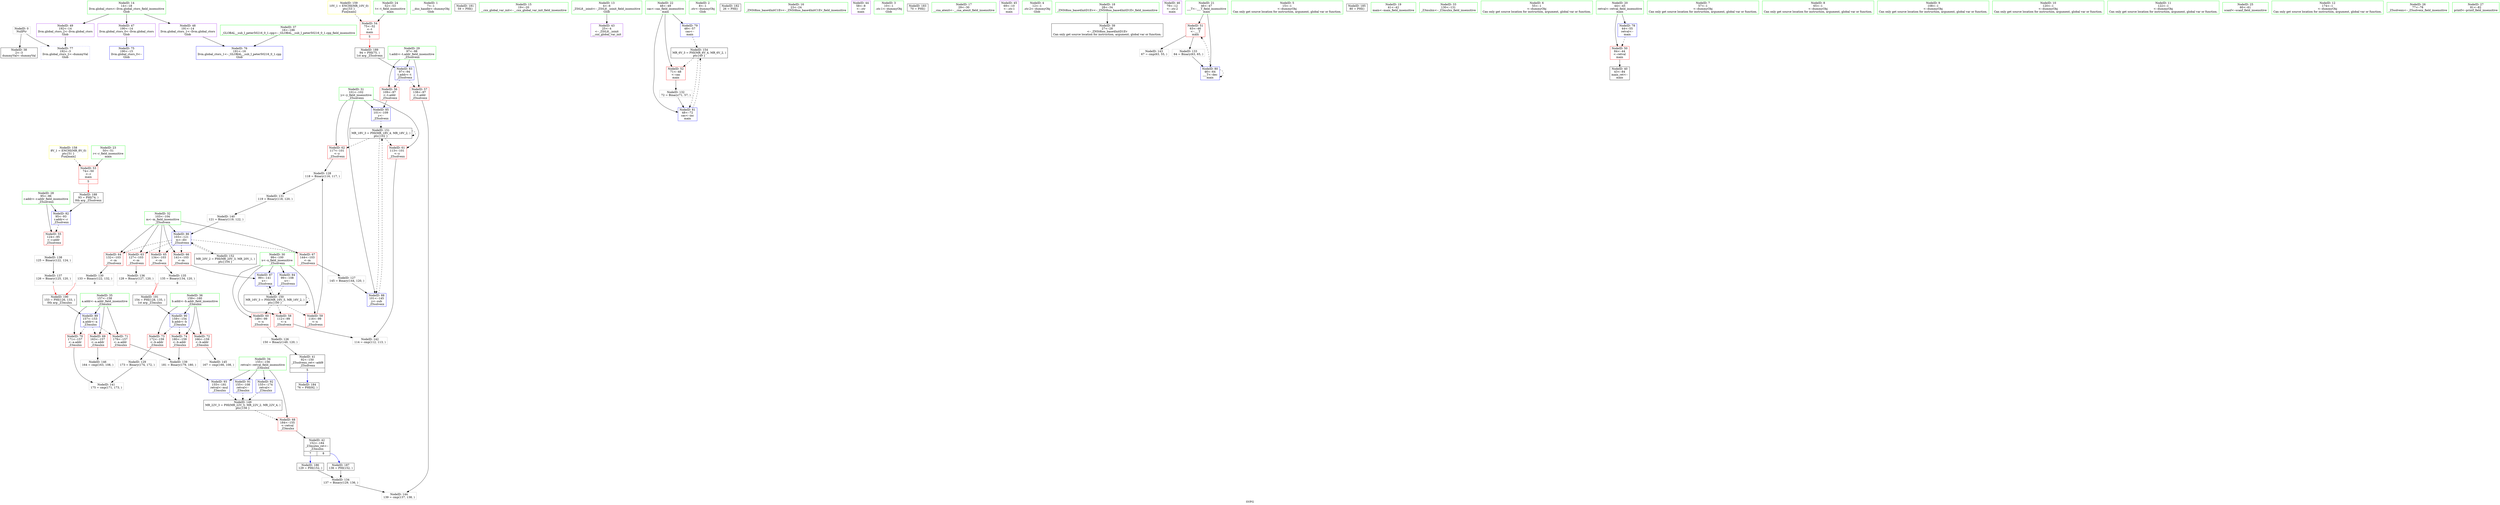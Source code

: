 digraph "SVFG" {
	label="SVFG";

	Node0x5624f84de580 [shape=record,color=grey,label="{NodeID: 0\nNullPtr}"];
	Node0x5624f84de580 -> Node0x5624f84f3b00[style=solid];
	Node0x5624f84de580 -> Node0x5624f84f6c20[style=solid];
	Node0x5624f84f2570 [shape=record,color=green,label="{NodeID: 14\n14\<--18\nllvm.global_ctors\<--llvm.global_ctors_field_insensitive\nGlob }"];
	Node0x5624f84f2570 -> Node0x5624f84f42b0[style=solid];
	Node0x5624f84f2570 -> Node0x5624f84f53d0[style=solid];
	Node0x5624f84f2570 -> Node0x5624f84f54d0[style=solid];
	Node0x5624f84f3280 [shape=record,color=green,label="{NodeID: 28\n95\<--96\nr.addr\<--r.addr_field_insensitive\n_Z5solvexx\n}"];
	Node0x5624f84f3280 -> Node0x5624f84f59e0[style=solid];
	Node0x5624f84f3280 -> Node0x5624f84f7060[style=solid];
	Node0x5624f84f3ea0 [shape=record,color=black,label="{NodeID: 42\n152\<--184\n_Z3mulxx_ret\<--\n_Z3mulxx\n|{<s0>7|<s1>8}}"];
	Node0x5624f84f3ea0:s0 -> Node0x5624f850cbb0[style=solid,color=blue];
	Node0x5624f84f3ea0:s1 -> Node0x5624f850cce0[style=solid,color=blue];
	Node0x5624f84f5080 [shape=record,color=grey,label="{NodeID: 139\n181 = Binary(179, 180, )\n}"];
	Node0x5624f84f5080 -> Node0x5624f84f7950[style=solid];
	Node0x5624f84f5ab0 [shape=record,color=red,label="{NodeID: 56\n109\<--97\n\<--t.addr\n_Z5solvexx\n}"];
	Node0x5624f84f5ab0 -> Node0x5624f84f72d0[style=solid];
	Node0x5624f84f6610 [shape=record,color=red,label="{NodeID: 70\n171\<--157\n\<--a.addr\n_Z3mulxx\n}"];
	Node0x5624f84f6610 -> Node0x5624f84fbee0[style=solid];
	Node0x5624f84f7200 [shape=record,color=blue,label="{NodeID: 84\n99\<--108\nx\<--\n_Z5solvexx\n}"];
	Node0x5624f84f7200 -> Node0x5624f85021e0[style=dashed];
	Node0x5624f84ecba0 [shape=record,color=green,label="{NodeID: 1\n7\<--1\n__dso_handle\<--dummyObj\nGlob }"];
	Node0x5624f8335e20 [shape=record,color=black,label="{NodeID: 181\n59 = PHI()\n}"];
	Node0x5624f84f2670 [shape=record,color=green,label="{NodeID: 15\n19\<--20\n__cxx_global_var_init\<--__cxx_global_var_init_field_insensitive\n}"];
	Node0x5624f84f3350 [shape=record,color=green,label="{NodeID: 29\n97\<--98\nt.addr\<--t.addr_field_insensitive\n_Z5solvexx\n}"];
	Node0x5624f84f3350 -> Node0x5624f84f5ab0[style=solid];
	Node0x5624f84f3350 -> Node0x5624f84f5b80[style=solid];
	Node0x5624f84f3350 -> Node0x5624f84f7130[style=solid];
	Node0x5624f84fa010 [shape=record,color=grey,label="{NodeID: 126\n150 = Binary(149, 120, )\n}"];
	Node0x5624f84fa010 -> Node0x5624f84f3dd0[style=solid];
	Node0x5624f84f3f70 [shape=record,color=purple,label="{NodeID: 43\n25\<--4\n\<--_ZStL8__ioinit\n__cxx_global_var_init\n}"];
	Node0x5624f84f5200 [shape=record,color=grey,label="{NodeID: 140\n121 = Binary(119, 122, )\n}"];
	Node0x5624f84f5200 -> Node0x5624f84f73a0[style=solid];
	Node0x5624f84f5b80 [shape=record,color=red,label="{NodeID: 57\n138\<--97\n\<--t.addr\n_Z5solvexx\n}"];
	Node0x5624f84f5b80 -> Node0x5624f84fc320[style=solid];
	Node0x5624f85035e0 [shape=record,color=black,label="{NodeID: 154\nMR_6V_3 = PHI(MR_6V_4, MR_6V_2, )\npts\{49 \}\n}"];
	Node0x5624f85035e0 -> Node0x5624f84f5770[style=dashed];
	Node0x5624f85035e0 -> Node0x5624f84f6f90[style=dashed];
	Node0x5624f84f66e0 [shape=record,color=red,label="{NodeID: 71\n179\<--157\n\<--a.addr\n_Z3mulxx\n}"];
	Node0x5624f84f66e0 -> Node0x5624f84f5080[style=solid];
	Node0x5624f84f72d0 [shape=record,color=blue,label="{NodeID: 85\n101\<--109\ny\<--\n_Z5solvexx\n}"];
	Node0x5624f84f72d0 -> Node0x5624f85026e0[style=dashed];
	Node0x5624f84f1660 [shape=record,color=green,label="{NodeID: 2\n8\<--1\n.str\<--dummyObj\nGlob }"];
	Node0x5624f850c030 [shape=record,color=black,label="{NodeID: 182\n26 = PHI()\n}"];
	Node0x5624f84f2770 [shape=record,color=green,label="{NodeID: 16\n23\<--24\n_ZNSt8ios_base4InitC1Ev\<--_ZNSt8ios_base4InitC1Ev_field_insensitive\n}"];
	Node0x5624f84f3420 [shape=record,color=green,label="{NodeID: 30\n99\<--100\nx\<--x_field_insensitive\n_Z5solvexx\n}"];
	Node0x5624f84f3420 -> Node0x5624f84f5c50[style=solid];
	Node0x5624f84f3420 -> Node0x5624f84f5d20[style=solid];
	Node0x5624f84f3420 -> Node0x5624f84f5df0[style=solid];
	Node0x5624f84f3420 -> Node0x5624f84f7200[style=solid];
	Node0x5624f84f3420 -> Node0x5624f84f7470[style=solid];
	Node0x5624f84fa190 [shape=record,color=grey,label="{NodeID: 127\n145 = Binary(144, 120, )\n}"];
	Node0x5624f84fa190 -> Node0x5624f84f7540[style=solid];
	Node0x5624f84f4040 [shape=record,color=purple,label="{NodeID: 44\n58\<--8\n\<--.str\nmain\n}"];
	Node0x5624f84fbee0 [shape=record,color=grey,label="{NodeID: 141\n175 = cmp(171, 173, )\n}"];
	Node0x5624f84f5c50 [shape=record,color=red,label="{NodeID: 58\n112\<--99\n\<--x\n_Z5solvexx\n}"];
	Node0x5624f84f5c50 -> Node0x5624f84fc020[style=solid];
	Node0x5624f84f67b0 [shape=record,color=red,label="{NodeID: 72\n166\<--159\n\<--b.addr\n_Z3mulxx\n}"];
	Node0x5624f84f67b0 -> Node0x5624f84fc4a0[style=solid];
	Node0x5624f84f73a0 [shape=record,color=blue,label="{NodeID: 86\n103\<--121\nm\<--div\n_Z5solvexx\n}"];
	Node0x5624f84f73a0 -> Node0x5624f84f6060[style=dashed];
	Node0x5624f84f73a0 -> Node0x5624f84f6130[style=dashed];
	Node0x5624f84f73a0 -> Node0x5624f84f6200[style=dashed];
	Node0x5624f84f73a0 -> Node0x5624f84f62d0[style=dashed];
	Node0x5624f84f73a0 -> Node0x5624f84f63a0[style=dashed];
	Node0x5624f84f73a0 -> Node0x5624f8502be0[style=dashed];
	Node0x5624f84f16f0 [shape=record,color=green,label="{NodeID: 3\n10\<--1\n.str.1\<--dummyObj\nGlob }"];
	Node0x5624f850c130 [shape=record,color=black,label="{NodeID: 183\n70 = PHI()\n}"];
	Node0x5624f84f2870 [shape=record,color=green,label="{NodeID: 17\n29\<--30\n__cxa_atexit\<--__cxa_atexit_field_insensitive\n}"];
	Node0x5624f84f34f0 [shape=record,color=green,label="{NodeID: 31\n101\<--102\ny\<--y_field_insensitive\n_Z5solvexx\n}"];
	Node0x5624f84f34f0 -> Node0x5624f84f5ec0[style=solid];
	Node0x5624f84f34f0 -> Node0x5624f84f5f90[style=solid];
	Node0x5624f84f34f0 -> Node0x5624f84f72d0[style=solid];
	Node0x5624f84f34f0 -> Node0x5624f84f7540[style=solid];
	Node0x5624f84fa310 [shape=record,color=grey,label="{NodeID: 128\n118 = Binary(116, 117, )\n}"];
	Node0x5624f84fa310 -> Node0x5624f84fa790[style=solid];
	Node0x5624f84f4110 [shape=record,color=purple,label="{NodeID: 45\n69\<--10\n\<--.str.1\nmain\n}"];
	Node0x5624f84fc020 [shape=record,color=grey,label="{NodeID: 142\n114 = cmp(112, 113, )\n}"];
	Node0x5624f84f5d20 [shape=record,color=red,label="{NodeID: 59\n116\<--99\n\<--x\n_Z5solvexx\n}"];
	Node0x5624f84f5d20 -> Node0x5624f84fa310[style=solid];
	Node0x5624f84f6880 [shape=record,color=red,label="{NodeID: 73\n172\<--159\n\<--b.addr\n_Z3mulxx\n}"];
	Node0x5624f84f6880 -> Node0x5624f84fa490[style=solid];
	Node0x5624f84f7470 [shape=record,color=blue,label="{NodeID: 87\n99\<--141\nx\<--\n_Z5solvexx\n}"];
	Node0x5624f84f7470 -> Node0x5624f85021e0[style=dashed];
	Node0x5624f84f1780 [shape=record,color=green,label="{NodeID: 4\n12\<--1\n.str.2\<--dummyObj\nGlob }"];
	Node0x5624f850c8f0 [shape=record,color=black,label="{NodeID: 184\n76 = PHI(92, )\n}"];
	Node0x5624f84f2970 [shape=record,color=green,label="{NodeID: 18\n28\<--34\n_ZNSt8ios_base4InitD1Ev\<--_ZNSt8ios_base4InitD1Ev_field_insensitive\n}"];
	Node0x5624f84f2970 -> Node0x5624f84f3c00[style=solid];
	Node0x5624f84f35c0 [shape=record,color=green,label="{NodeID: 32\n103\<--104\nm\<--m_field_insensitive\n_Z5solvexx\n}"];
	Node0x5624f84f35c0 -> Node0x5624f84f6060[style=solid];
	Node0x5624f84f35c0 -> Node0x5624f84f6130[style=solid];
	Node0x5624f84f35c0 -> Node0x5624f84f6200[style=solid];
	Node0x5624f84f35c0 -> Node0x5624f84f62d0[style=solid];
	Node0x5624f84f35c0 -> Node0x5624f84f63a0[style=solid];
	Node0x5624f84f35c0 -> Node0x5624f84f73a0[style=solid];
	Node0x5624f84fa490 [shape=record,color=grey,label="{NodeID: 129\n173 = Binary(174, 172, )\n}"];
	Node0x5624f84fa490 -> Node0x5624f84fbee0[style=solid];
	Node0x5624f84f41e0 [shape=record,color=purple,label="{NodeID: 46\n79\<--12\n\<--.str.2\nmain\n}"];
	Node0x5624f84fc1a0 [shape=record,color=grey,label="{NodeID: 143\n67 = cmp(63, 55, )\n}"];
	Node0x5624f84f5df0 [shape=record,color=red,label="{NodeID: 60\n149\<--99\n\<--x\n_Z5solvexx\n}"];
	Node0x5624f84f5df0 -> Node0x5624f84fa010[style=solid];
	Node0x5624f84f6950 [shape=record,color=red,label="{NodeID: 74\n180\<--159\n\<--b.addr\n_Z3mulxx\n}"];
	Node0x5624f84f6950 -> Node0x5624f84f5080[style=solid];
	Node0x5624f84f7540 [shape=record,color=blue,label="{NodeID: 88\n101\<--145\ny\<--sub\n_Z5solvexx\n}"];
	Node0x5624f84f7540 -> Node0x5624f85026e0[style=dashed];
	Node0x5624f84f1810 [shape=record,color=green,label="{NodeID: 5\n15\<--1\n\<--dummyObj\nCan only get source location for instruction, argument, global var or function.}"];
	Node0x5624f850cae0 [shape=record,color=black,label="{NodeID: 185\n80 = PHI()\n}"];
	Node0x5624f84f2a70 [shape=record,color=green,label="{NodeID: 19\n41\<--42\nmain\<--main_field_insensitive\n}"];
	Node0x5624f84f3690 [shape=record,color=green,label="{NodeID: 33\n130\<--131\n_Z3mulxx\<--_Z3mulxx_field_insensitive\n}"];
	Node0x5624f84fa610 [shape=record,color=grey,label="{NodeID: 130\n133 = Binary(122, 132, )\n|{<s0>8}}"];
	Node0x5624f84fa610:s0 -> Node0x5624f850d0a0[style=solid,color=red];
	Node0x5624f84f42b0 [shape=record,color=purple,label="{NodeID: 47\n190\<--14\nllvm.global_ctors_0\<--llvm.global_ctors\nGlob }"];
	Node0x5624f84f42b0 -> Node0x5624f84f6a20[style=solid];
	Node0x5624f84fc320 [shape=record,color=grey,label="{NodeID: 144\n139 = cmp(137, 138, )\n}"];
	Node0x5624f84f5ec0 [shape=record,color=red,label="{NodeID: 61\n113\<--101\n\<--y\n_Z5solvexx\n}"];
	Node0x5624f84f5ec0 -> Node0x5624f84fc020[style=solid];
	Node0x5624f85047c0 [shape=record,color=yellow,style=double,label="{NodeID: 158\n8V_1 = ENCHI(MR_8V_0)\npts\{51 \}\nFun[main]}"];
	Node0x5624f85047c0 -> Node0x5624f84f5840[style=dashed];
	Node0x5624f84f6a20 [shape=record,color=blue,label="{NodeID: 75\n190\<--15\nllvm.global_ctors_0\<--\nGlob }"];
	Node0x5624f84f7610 [shape=record,color=blue,label="{NodeID: 89\n157\<--153\na.addr\<--a\n_Z3mulxx\n}"];
	Node0x5624f84f7610 -> Node0x5624f84f6540[style=dashed];
	Node0x5624f84f7610 -> Node0x5624f84f6610[style=dashed];
	Node0x5624f84f7610 -> Node0x5624f84f66e0[style=dashed];
	Node0x5624f84f20f0 [shape=record,color=green,label="{NodeID: 6\n55\<--1\n\<--dummyObj\nCan only get source location for instruction, argument, global var or function.}"];
	Node0x5624f850cbb0 [shape=record,color=black,label="{NodeID: 186\n129 = PHI(152, )\n}"];
	Node0x5624f850cbb0 -> Node0x5624f84fac10[style=solid];
	Node0x5624f84f2b70 [shape=record,color=green,label="{NodeID: 20\n44\<--45\nretval\<--retval_field_insensitive\nmain\n}"];
	Node0x5624f84f2b70 -> Node0x5624f84f55d0[style=solid];
	Node0x5624f84f2b70 -> Node0x5624f84f6d20[style=solid];
	Node0x5624f84f3790 [shape=record,color=green,label="{NodeID: 34\n155\<--156\nretval\<--retval_field_insensitive\n_Z3mulxx\n}"];
	Node0x5624f84f3790 -> Node0x5624f84f6470[style=solid];
	Node0x5624f84f3790 -> Node0x5624f84f77b0[style=solid];
	Node0x5624f84f3790 -> Node0x5624f84f7880[style=solid];
	Node0x5624f84f3790 -> Node0x5624f84f7950[style=solid];
	Node0x5624f84fa790 [shape=record,color=grey,label="{NodeID: 131\n119 = Binary(118, 120, )\n}"];
	Node0x5624f84fa790 -> Node0x5624f84f5200[style=solid];
	Node0x5624f84f53d0 [shape=record,color=purple,label="{NodeID: 48\n191\<--14\nllvm.global_ctors_1\<--llvm.global_ctors\nGlob }"];
	Node0x5624f84f53d0 -> Node0x5624f84f6b20[style=solid];
	Node0x5624f84fc4a0 [shape=record,color=grey,label="{NodeID: 145\n167 = cmp(166, 108, )\n}"];
	Node0x5624f84f5f90 [shape=record,color=red,label="{NodeID: 62\n117\<--101\n\<--y\n_Z5solvexx\n}"];
	Node0x5624f84f5f90 -> Node0x5624f84fa310[style=solid];
	Node0x5624f85048a0 [shape=record,color=yellow,style=double,label="{NodeID: 159\n10V_1 = ENCHI(MR_10V_0)\npts\{53 \}\nFun[main]}"];
	Node0x5624f85048a0 -> Node0x5624f84f5910[style=dashed];
	Node0x5624f84f6b20 [shape=record,color=blue,label="{NodeID: 76\n191\<--16\nllvm.global_ctors_1\<--_GLOBAL__sub_I_peter50216_0_1.cpp\nGlob }"];
	Node0x5624f84f76e0 [shape=record,color=blue,label="{NodeID: 90\n159\<--154\nb.addr\<--b\n_Z3mulxx\n}"];
	Node0x5624f84f76e0 -> Node0x5624f84f67b0[style=dashed];
	Node0x5624f84f76e0 -> Node0x5624f84f6880[style=dashed];
	Node0x5624f84f76e0 -> Node0x5624f84f6950[style=dashed];
	Node0x5624f84f2180 [shape=record,color=green,label="{NodeID: 7\n57\<--1\n\<--dummyObj\nCan only get source location for instruction, argument, global var or function.}"];
	Node0x5624f850cce0 [shape=record,color=black,label="{NodeID: 187\n136 = PHI(152, )\n}"];
	Node0x5624f850cce0 -> Node0x5624f84fac10[style=solid];
	Node0x5624f84f2c40 [shape=record,color=green,label="{NodeID: 21\n46\<--47\n___T\<--___T_field_insensitive\nmain\n}"];
	Node0x5624f84f2c40 -> Node0x5624f84f56a0[style=solid];
	Node0x5624f84f2c40 -> Node0x5624f84f6ec0[style=solid];
	Node0x5624f84f3860 [shape=record,color=green,label="{NodeID: 35\n157\<--158\na.addr\<--a.addr_field_insensitive\n_Z3mulxx\n}"];
	Node0x5624f84f3860 -> Node0x5624f84f6540[style=solid];
	Node0x5624f84f3860 -> Node0x5624f84f6610[style=solid];
	Node0x5624f84f3860 -> Node0x5624f84f66e0[style=solid];
	Node0x5624f84f3860 -> Node0x5624f84f7610[style=solid];
	Node0x5624f84fa910 [shape=record,color=grey,label="{NodeID: 132\n72 = Binary(71, 57, )\n}"];
	Node0x5624f84fa910 -> Node0x5624f84f6f90[style=solid];
	Node0x5624f84f54d0 [shape=record,color=purple,label="{NodeID: 49\n192\<--14\nllvm.global_ctors_2\<--llvm.global_ctors\nGlob }"];
	Node0x5624f84f54d0 -> Node0x5624f84f6c20[style=solid];
	Node0x5624f84fc620 [shape=record,color=grey,label="{NodeID: 146\n164 = cmp(163, 108, )\n}"];
	Node0x5624f84f6060 [shape=record,color=red,label="{NodeID: 63\n127\<--103\n\<--m\n_Z5solvexx\n}"];
	Node0x5624f84f6060 -> Node0x5624f84f4c00[style=solid];
	Node0x5624f84f6c20 [shape=record,color=blue, style = dotted,label="{NodeID: 77\n192\<--3\nllvm.global_ctors_2\<--dummyVal\nGlob }"];
	Node0x5624f84f77b0 [shape=record,color=blue,label="{NodeID: 91\n155\<--108\nretval\<--\n_Z3mulxx\n}"];
	Node0x5624f84f77b0 -> Node0x5624f8501ce0[style=dashed];
	Node0x5624f84f2210 [shape=record,color=green,label="{NodeID: 8\n65\<--1\n\<--dummyObj\nCan only get source location for instruction, argument, global var or function.}"];
	Node0x5624f850ce20 [shape=record,color=black,label="{NodeID: 188\n93 = PHI(74, )\n0th arg _Z5solvexx }"];
	Node0x5624f850ce20 -> Node0x5624f84f7060[style=solid];
	Node0x5624f84f2d10 [shape=record,color=green,label="{NodeID: 22\n48\<--49\ncas\<--cas_field_insensitive\nmain\n}"];
	Node0x5624f84f2d10 -> Node0x5624f84f5770[style=solid];
	Node0x5624f84f2d10 -> Node0x5624f84f6df0[style=solid];
	Node0x5624f84f2d10 -> Node0x5624f84f6f90[style=solid];
	Node0x5624f84f3930 [shape=record,color=green,label="{NodeID: 36\n159\<--160\nb.addr\<--b.addr_field_insensitive\n_Z3mulxx\n}"];
	Node0x5624f84f3930 -> Node0x5624f84f67b0[style=solid];
	Node0x5624f84f3930 -> Node0x5624f84f6880[style=solid];
	Node0x5624f84f3930 -> Node0x5624f84f6950[style=solid];
	Node0x5624f84f3930 -> Node0x5624f84f76e0[style=solid];
	Node0x5624f84faa90 [shape=record,color=grey,label="{NodeID: 133\n64 = Binary(63, 65, )\n}"];
	Node0x5624f84faa90 -> Node0x5624f84f6ec0[style=solid];
	Node0x5624f84f55d0 [shape=record,color=red,label="{NodeID: 50\n84\<--44\n\<--retval\nmain\n}"];
	Node0x5624f84f55d0 -> Node0x5624f84f3d00[style=solid];
	Node0x5624f84f6130 [shape=record,color=red,label="{NodeID: 64\n132\<--103\n\<--m\n_Z5solvexx\n}"];
	Node0x5624f84f6130 -> Node0x5624f84fa610[style=solid];
	Node0x5624f84f6d20 [shape=record,color=blue,label="{NodeID: 78\n44\<--55\nretval\<--\nmain\n}"];
	Node0x5624f84f6d20 -> Node0x5624f84f55d0[style=dashed];
	Node0x5624f84f7880 [shape=record,color=blue,label="{NodeID: 92\n155\<--174\nretval\<--\n_Z3mulxx\n}"];
	Node0x5624f84f7880 -> Node0x5624f8501ce0[style=dashed];
	Node0x5624f84f22a0 [shape=record,color=green,label="{NodeID: 9\n108\<--1\n\<--dummyObj\nCan only get source location for instruction, argument, global var or function.}"];
	Node0x5624f850cf60 [shape=record,color=black,label="{NodeID: 189\n94 = PHI(75, )\n1st arg _Z5solvexx }"];
	Node0x5624f850cf60 -> Node0x5624f84f7130[style=solid];
	Node0x5624f84f2de0 [shape=record,color=green,label="{NodeID: 23\n50\<--51\nr\<--r_field_insensitive\nmain\n}"];
	Node0x5624f84f2de0 -> Node0x5624f84f5840[style=solid];
	Node0x5624f84f3a00 [shape=record,color=green,label="{NodeID: 37\n16\<--186\n_GLOBAL__sub_I_peter50216_0_1.cpp\<--_GLOBAL__sub_I_peter50216_0_1.cpp_field_insensitive\n}"];
	Node0x5624f84f3a00 -> Node0x5624f84f6b20[style=solid];
	Node0x5624f84fac10 [shape=record,color=grey,label="{NodeID: 134\n137 = Binary(129, 136, )\n}"];
	Node0x5624f84fac10 -> Node0x5624f84fc320[style=solid];
	Node0x5624f84f56a0 [shape=record,color=red,label="{NodeID: 51\n63\<--46\n\<--___T\nmain\n}"];
	Node0x5624f84f56a0 -> Node0x5624f84faa90[style=solid];
	Node0x5624f84f56a0 -> Node0x5624f84fc1a0[style=solid];
	Node0x5624f84f6200 [shape=record,color=red,label="{NodeID: 65\n134\<--103\n\<--m\n_Z5solvexx\n}"];
	Node0x5624f84f6200 -> Node0x5624f84fad90[style=solid];
	Node0x5624f84f6df0 [shape=record,color=blue,label="{NodeID: 79\n48\<--57\ncas\<--\nmain\n}"];
	Node0x5624f84f6df0 -> Node0x5624f85035e0[style=dashed];
	Node0x5624f84f7950 [shape=record,color=blue,label="{NodeID: 93\n155\<--181\nretval\<--mul\n_Z3mulxx\n}"];
	Node0x5624f84f7950 -> Node0x5624f8501ce0[style=dashed];
	Node0x5624f84f2330 [shape=record,color=green,label="{NodeID: 10\n120\<--1\n\<--dummyObj\nCan only get source location for instruction, argument, global var or function.}"];
	Node0x5624f850d0a0 [shape=record,color=black,label="{NodeID: 190\n153 = PHI(126, 133, )\n0th arg _Z3mulxx }"];
	Node0x5624f850d0a0 -> Node0x5624f84f7610[style=solid];
	Node0x5624f84f2eb0 [shape=record,color=green,label="{NodeID: 24\n52\<--53\nt\<--t_field_insensitive\nmain\n}"];
	Node0x5624f84f2eb0 -> Node0x5624f84f5910[style=solid];
	Node0x5624f84f3b00 [shape=record,color=black,label="{NodeID: 38\n2\<--3\ndummyVal\<--dummyVal\n}"];
	Node0x5624f84fad90 [shape=record,color=grey,label="{NodeID: 135\n135 = Binary(134, 120, )\n|{<s0>8}}"];
	Node0x5624f84fad90:s0 -> Node0x5624f850d2b0[style=solid,color=red];
	Node0x5624f84f5770 [shape=record,color=red,label="{NodeID: 52\n71\<--48\n\<--cas\nmain\n}"];
	Node0x5624f84f5770 -> Node0x5624f84fa910[style=solid];
	Node0x5624f8501ce0 [shape=record,color=black,label="{NodeID: 149\nMR_22V_3 = PHI(MR_22V_5, MR_22V_2, MR_22V_4, )\npts\{156 \}\n}"];
	Node0x5624f8501ce0 -> Node0x5624f84f6470[style=dashed];
	Node0x5624f84f62d0 [shape=record,color=red,label="{NodeID: 66\n141\<--103\n\<--m\n_Z5solvexx\n}"];
	Node0x5624f84f62d0 -> Node0x5624f84f7470[style=solid];
	Node0x5624f84f6ec0 [shape=record,color=blue,label="{NodeID: 80\n46\<--64\n___T\<--dec\nmain\n}"];
	Node0x5624f84f6ec0 -> Node0x5624f84f56a0[style=dashed];
	Node0x5624f84f6ec0 -> Node0x5624f84f6ec0[style=dashed];
	Node0x5624f84f23c0 [shape=record,color=green,label="{NodeID: 11\n122\<--1\n\<--dummyObj\nCan only get source location for instruction, argument, global var or function.}"];
	Node0x5624f850d2b0 [shape=record,color=black,label="{NodeID: 191\n154 = PHI(128, 135, )\n1st arg _Z3mulxx }"];
	Node0x5624f850d2b0 -> Node0x5624f84f76e0[style=solid];
	Node0x5624f84f2f80 [shape=record,color=green,label="{NodeID: 25\n60\<--61\nscanf\<--scanf_field_insensitive\n}"];
	Node0x5624f84f3c00 [shape=record,color=black,label="{NodeID: 39\n27\<--28\n\<--_ZNSt8ios_base4InitD1Ev\nCan only get source location for instruction, argument, global var or function.}"];
	Node0x5624f84f4c00 [shape=record,color=grey,label="{NodeID: 136\n128 = Binary(127, 120, )\n|{<s0>7}}"];
	Node0x5624f84f4c00:s0 -> Node0x5624f850d2b0[style=solid,color=red];
	Node0x5624f84f5840 [shape=record,color=red,label="{NodeID: 53\n74\<--50\n\<--r\nmain\n|{<s0>5}}"];
	Node0x5624f84f5840:s0 -> Node0x5624f850ce20[style=solid,color=red];
	Node0x5624f85021e0 [shape=record,color=black,label="{NodeID: 150\nMR_16V_3 = PHI(MR_16V_5, MR_16V_2, )\npts\{100 \}\n}"];
	Node0x5624f85021e0 -> Node0x5624f84f5c50[style=dashed];
	Node0x5624f85021e0 -> Node0x5624f84f5d20[style=dashed];
	Node0x5624f85021e0 -> Node0x5624f84f5df0[style=dashed];
	Node0x5624f85021e0 -> Node0x5624f84f7470[style=dashed];
	Node0x5624f85021e0 -> Node0x5624f85021e0[style=dashed];
	Node0x5624f84f63a0 [shape=record,color=red,label="{NodeID: 67\n144\<--103\n\<--m\n_Z5solvexx\n}"];
	Node0x5624f84f63a0 -> Node0x5624f84fa190[style=solid];
	Node0x5624f84f6f90 [shape=record,color=blue,label="{NodeID: 81\n48\<--72\ncas\<--inc\nmain\n}"];
	Node0x5624f84f6f90 -> Node0x5624f85035e0[style=dashed];
	Node0x5624f84f2450 [shape=record,color=green,label="{NodeID: 12\n174\<--1\n\<--dummyObj\nCan only get source location for instruction, argument, global var or function.}"];
	Node0x5624f84f3080 [shape=record,color=green,label="{NodeID: 26\n77\<--78\n_Z5solvexx\<--_Z5solvexx_field_insensitive\n}"];
	Node0x5624f84f3d00 [shape=record,color=black,label="{NodeID: 40\n43\<--84\nmain_ret\<--\nmain\n}"];
	Node0x5624f84f4d80 [shape=record,color=grey,label="{NodeID: 137\n126 = Binary(125, 120, )\n|{<s0>7}}"];
	Node0x5624f84f4d80:s0 -> Node0x5624f850d0a0[style=solid,color=red];
	Node0x5624f84f5910 [shape=record,color=red,label="{NodeID: 54\n75\<--52\n\<--t\nmain\n|{<s0>5}}"];
	Node0x5624f84f5910:s0 -> Node0x5624f850cf60[style=solid,color=red];
	Node0x5624f85026e0 [shape=record,color=black,label="{NodeID: 151\nMR_18V_3 = PHI(MR_18V_4, MR_18V_2, )\npts\{102 \}\n}"];
	Node0x5624f85026e0 -> Node0x5624f84f5ec0[style=dashed];
	Node0x5624f85026e0 -> Node0x5624f84f5f90[style=dashed];
	Node0x5624f85026e0 -> Node0x5624f84f7540[style=dashed];
	Node0x5624f85026e0 -> Node0x5624f85026e0[style=dashed];
	Node0x5624f84f6470 [shape=record,color=red,label="{NodeID: 68\n184\<--155\n\<--retval\n_Z3mulxx\n}"];
	Node0x5624f84f6470 -> Node0x5624f84f3ea0[style=solid];
	Node0x5624f84f7060 [shape=record,color=blue,label="{NodeID: 82\n95\<--93\nr.addr\<--r\n_Z5solvexx\n}"];
	Node0x5624f84f7060 -> Node0x5624f84f59e0[style=dashed];
	Node0x5624f84f24e0 [shape=record,color=green,label="{NodeID: 13\n4\<--6\n_ZStL8__ioinit\<--_ZStL8__ioinit_field_insensitive\nGlob }"];
	Node0x5624f84f24e0 -> Node0x5624f84f3f70[style=solid];
	Node0x5624f84f3180 [shape=record,color=green,label="{NodeID: 27\n81\<--82\nprintf\<--printf_field_insensitive\n}"];
	Node0x5624f84f3dd0 [shape=record,color=black,label="{NodeID: 41\n92\<--150\n_Z5solvexx_ret\<--add9\n_Z5solvexx\n|{<s0>5}}"];
	Node0x5624f84f3dd0:s0 -> Node0x5624f850c8f0[style=solid,color=blue];
	Node0x5624f84f4f00 [shape=record,color=grey,label="{NodeID: 138\n125 = Binary(122, 124, )\n}"];
	Node0x5624f84f4f00 -> Node0x5624f84f4d80[style=solid];
	Node0x5624f84f59e0 [shape=record,color=red,label="{NodeID: 55\n124\<--95\n\<--r.addr\n_Z5solvexx\n}"];
	Node0x5624f84f59e0 -> Node0x5624f84f4f00[style=solid];
	Node0x5624f8502be0 [shape=record,color=black,label="{NodeID: 152\nMR_20V_2 = PHI(MR_20V_3, MR_20V_1, )\npts\{104 \}\n}"];
	Node0x5624f8502be0 -> Node0x5624f84f73a0[style=dashed];
	Node0x5624f84f6540 [shape=record,color=red,label="{NodeID: 69\n163\<--157\n\<--a.addr\n_Z3mulxx\n}"];
	Node0x5624f84f6540 -> Node0x5624f84fc620[style=solid];
	Node0x5624f84f7130 [shape=record,color=blue,label="{NodeID: 83\n97\<--94\nt.addr\<--t\n_Z5solvexx\n}"];
	Node0x5624f84f7130 -> Node0x5624f84f5ab0[style=dashed];
	Node0x5624f84f7130 -> Node0x5624f84f5b80[style=dashed];
}
